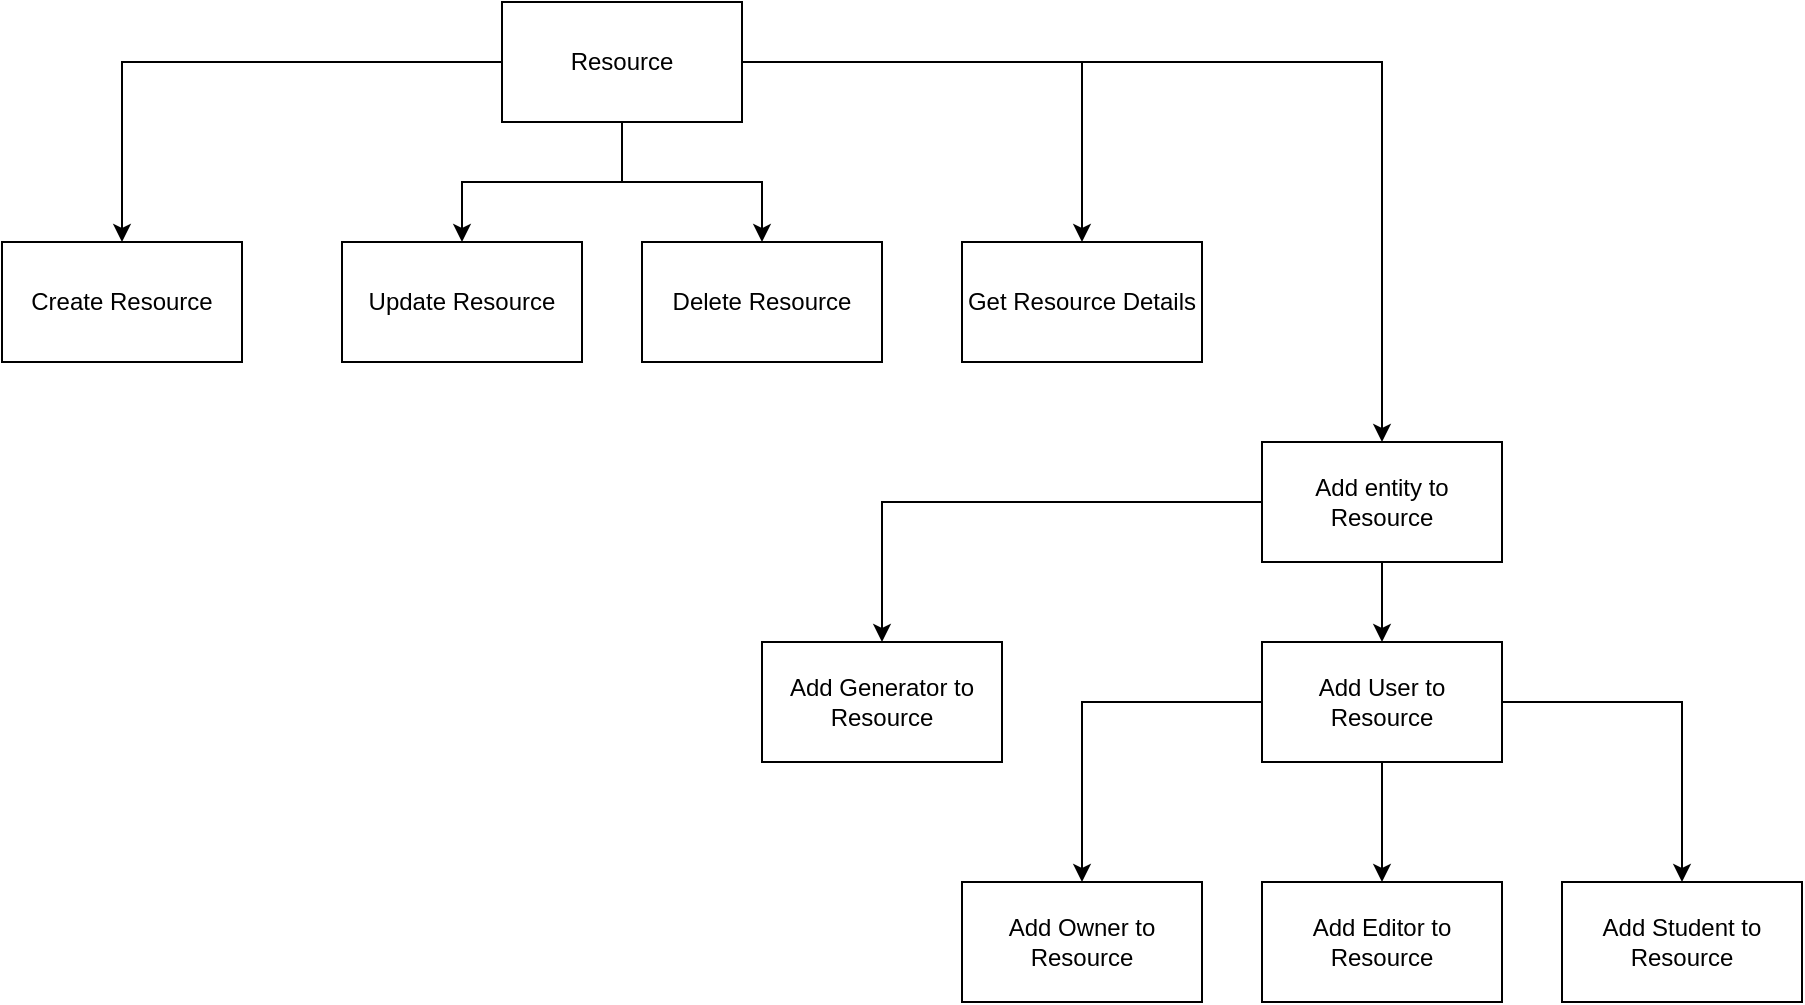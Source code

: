 <mxfile version="21.2.9" type="github">
  <diagram name="Page-1" id="78ZHDbuBj7sIPuosMUZQ">
    <mxGraphModel dx="1434" dy="835" grid="1" gridSize="10" guides="1" tooltips="1" connect="1" arrows="1" fold="1" page="1" pageScale="1" pageWidth="827" pageHeight="1169" math="0" shadow="0">
      <root>
        <mxCell id="0" />
        <mxCell id="1" parent="0" />
        <mxCell id="hCQHkjhOCF-EWj8wAoqS-6" style="edgeStyle=orthogonalEdgeStyle;rounded=0;orthogonalLoop=1;jettySize=auto;html=1;entryX=0.5;entryY=0;entryDx=0;entryDy=0;" edge="1" parent="1" source="hCQHkjhOCF-EWj8wAoqS-1" target="hCQHkjhOCF-EWj8wAoqS-2">
          <mxGeometry relative="1" as="geometry" />
        </mxCell>
        <mxCell id="hCQHkjhOCF-EWj8wAoqS-7" style="edgeStyle=orthogonalEdgeStyle;rounded=0;orthogonalLoop=1;jettySize=auto;html=1;entryX=0.5;entryY=0;entryDx=0;entryDy=0;" edge="1" parent="1" source="hCQHkjhOCF-EWj8wAoqS-1" target="hCQHkjhOCF-EWj8wAoqS-3">
          <mxGeometry relative="1" as="geometry" />
        </mxCell>
        <mxCell id="hCQHkjhOCF-EWj8wAoqS-8" style="edgeStyle=orthogonalEdgeStyle;rounded=0;orthogonalLoop=1;jettySize=auto;html=1;entryX=0.5;entryY=0;entryDx=0;entryDy=0;" edge="1" parent="1" source="hCQHkjhOCF-EWj8wAoqS-1" target="hCQHkjhOCF-EWj8wAoqS-4">
          <mxGeometry relative="1" as="geometry" />
        </mxCell>
        <mxCell id="hCQHkjhOCF-EWj8wAoqS-9" style="edgeStyle=orthogonalEdgeStyle;rounded=0;orthogonalLoop=1;jettySize=auto;html=1;entryX=0.5;entryY=0;entryDx=0;entryDy=0;" edge="1" parent="1" source="hCQHkjhOCF-EWj8wAoqS-1" target="hCQHkjhOCF-EWj8wAoqS-5">
          <mxGeometry relative="1" as="geometry" />
        </mxCell>
        <mxCell id="hCQHkjhOCF-EWj8wAoqS-11" style="edgeStyle=orthogonalEdgeStyle;rounded=0;orthogonalLoop=1;jettySize=auto;html=1;entryX=0.5;entryY=0;entryDx=0;entryDy=0;" edge="1" parent="1" source="hCQHkjhOCF-EWj8wAoqS-1" target="hCQHkjhOCF-EWj8wAoqS-10">
          <mxGeometry relative="1" as="geometry" />
        </mxCell>
        <mxCell id="hCQHkjhOCF-EWj8wAoqS-1" value="Resource" style="rounded=0;whiteSpace=wrap;html=1;" vertex="1" parent="1">
          <mxGeometry x="330" y="370" width="120" height="60" as="geometry" />
        </mxCell>
        <mxCell id="hCQHkjhOCF-EWj8wAoqS-2" value="Create Resource" style="rounded=0;whiteSpace=wrap;html=1;" vertex="1" parent="1">
          <mxGeometry x="80" y="490" width="120" height="60" as="geometry" />
        </mxCell>
        <mxCell id="hCQHkjhOCF-EWj8wAoqS-3" value="Update Resource" style="rounded=0;whiteSpace=wrap;html=1;" vertex="1" parent="1">
          <mxGeometry x="250" y="490" width="120" height="60" as="geometry" />
        </mxCell>
        <mxCell id="hCQHkjhOCF-EWj8wAoqS-4" value="Delete Resource" style="rounded=0;whiteSpace=wrap;html=1;" vertex="1" parent="1">
          <mxGeometry x="400" y="490" width="120" height="60" as="geometry" />
        </mxCell>
        <mxCell id="hCQHkjhOCF-EWj8wAoqS-5" value="Get Resource Details" style="rounded=0;whiteSpace=wrap;html=1;" vertex="1" parent="1">
          <mxGeometry x="560" y="490" width="120" height="60" as="geometry" />
        </mxCell>
        <mxCell id="hCQHkjhOCF-EWj8wAoqS-13" style="edgeStyle=orthogonalEdgeStyle;rounded=0;orthogonalLoop=1;jettySize=auto;html=1;entryX=0.5;entryY=0;entryDx=0;entryDy=0;" edge="1" parent="1" source="hCQHkjhOCF-EWj8wAoqS-10" target="hCQHkjhOCF-EWj8wAoqS-12">
          <mxGeometry relative="1" as="geometry" />
        </mxCell>
        <mxCell id="hCQHkjhOCF-EWj8wAoqS-21" style="edgeStyle=orthogonalEdgeStyle;rounded=0;orthogonalLoop=1;jettySize=auto;html=1;entryX=0.5;entryY=0;entryDx=0;entryDy=0;" edge="1" parent="1" source="hCQHkjhOCF-EWj8wAoqS-10" target="hCQHkjhOCF-EWj8wAoqS-20">
          <mxGeometry relative="1" as="geometry" />
        </mxCell>
        <mxCell id="hCQHkjhOCF-EWj8wAoqS-10" value="Add entity to Resource" style="rounded=0;whiteSpace=wrap;html=1;" vertex="1" parent="1">
          <mxGeometry x="710" y="590" width="120" height="60" as="geometry" />
        </mxCell>
        <mxCell id="hCQHkjhOCF-EWj8wAoqS-15" style="edgeStyle=orthogonalEdgeStyle;rounded=0;orthogonalLoop=1;jettySize=auto;html=1;entryX=0.5;entryY=0;entryDx=0;entryDy=0;" edge="1" parent="1" source="hCQHkjhOCF-EWj8wAoqS-12" target="hCQHkjhOCF-EWj8wAoqS-14">
          <mxGeometry relative="1" as="geometry" />
        </mxCell>
        <mxCell id="hCQHkjhOCF-EWj8wAoqS-17" style="edgeStyle=orthogonalEdgeStyle;rounded=0;orthogonalLoop=1;jettySize=auto;html=1;entryX=0.5;entryY=0;entryDx=0;entryDy=0;" edge="1" parent="1" source="hCQHkjhOCF-EWj8wAoqS-12" target="hCQHkjhOCF-EWj8wAoqS-16">
          <mxGeometry relative="1" as="geometry" />
        </mxCell>
        <mxCell id="hCQHkjhOCF-EWj8wAoqS-19" style="edgeStyle=orthogonalEdgeStyle;rounded=0;orthogonalLoop=1;jettySize=auto;html=1;entryX=0.5;entryY=0;entryDx=0;entryDy=0;" edge="1" parent="1" source="hCQHkjhOCF-EWj8wAoqS-12" target="hCQHkjhOCF-EWj8wAoqS-18">
          <mxGeometry relative="1" as="geometry" />
        </mxCell>
        <mxCell id="hCQHkjhOCF-EWj8wAoqS-12" value="Add User to Resource" style="rounded=0;whiteSpace=wrap;html=1;" vertex="1" parent="1">
          <mxGeometry x="710" y="690" width="120" height="60" as="geometry" />
        </mxCell>
        <mxCell id="hCQHkjhOCF-EWj8wAoqS-14" value="Add Owner to Resource" style="rounded=0;whiteSpace=wrap;html=1;" vertex="1" parent="1">
          <mxGeometry x="560" y="810" width="120" height="60" as="geometry" />
        </mxCell>
        <mxCell id="hCQHkjhOCF-EWj8wAoqS-16" value="Add Editor to Resource" style="rounded=0;whiteSpace=wrap;html=1;" vertex="1" parent="1">
          <mxGeometry x="710" y="810" width="120" height="60" as="geometry" />
        </mxCell>
        <mxCell id="hCQHkjhOCF-EWj8wAoqS-18" value="Add Student to Resource" style="rounded=0;whiteSpace=wrap;html=1;" vertex="1" parent="1">
          <mxGeometry x="860" y="810" width="120" height="60" as="geometry" />
        </mxCell>
        <mxCell id="hCQHkjhOCF-EWj8wAoqS-20" value="Add Generator to Resource" style="rounded=0;whiteSpace=wrap;html=1;" vertex="1" parent="1">
          <mxGeometry x="460" y="690" width="120" height="60" as="geometry" />
        </mxCell>
      </root>
    </mxGraphModel>
  </diagram>
</mxfile>
